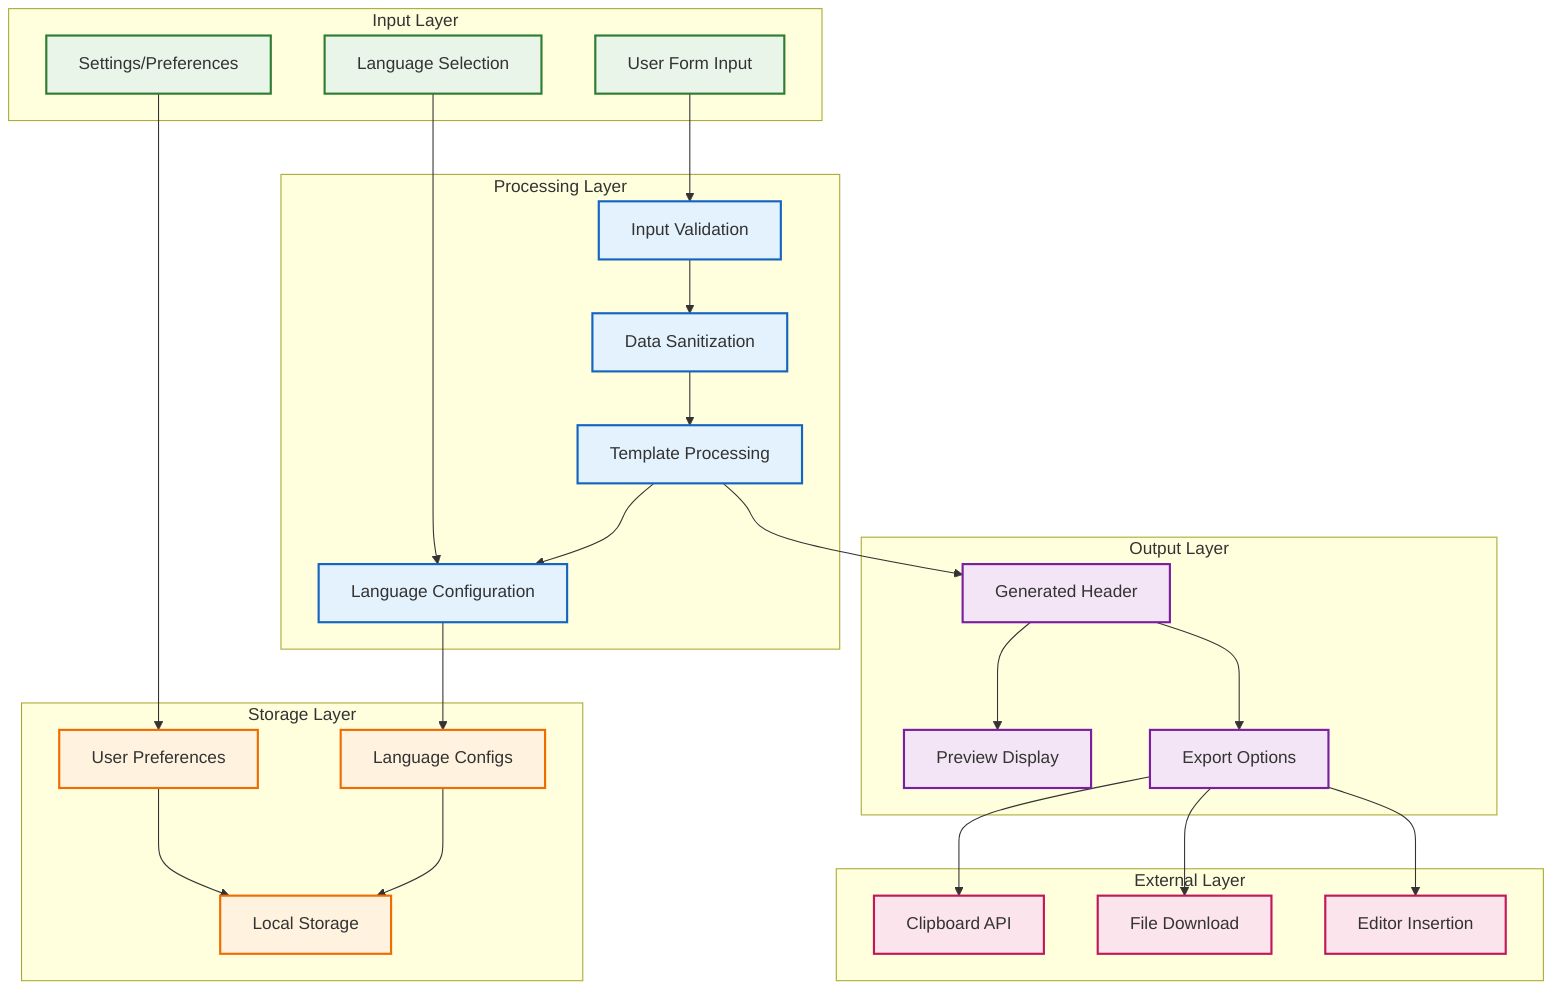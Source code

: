 graph TB
    subgraph "Input Layer"
        A[User Form Input]
        B[Settings/Preferences]
        C[Language Selection]
    end
    
    subgraph "Processing Layer"
        D[Input Validation]
        E[Data Sanitization]
        F[Template Processing]
        G[Language Configuration]
    end
    
    subgraph "Storage Layer"
        H[Local Storage]
        I[User Preferences]
        J[Language Configs]
    end
    
    subgraph "Output Layer"
        K[Generated Header]
        L[Preview Display]
        M[Export Options]
    end
    
    subgraph "External Layer"
        N[Clipboard API]
        O[File Download]
        P[Editor Insertion]
    end
    
    %% Data flow
    A --> D
    B --> I
    C --> G
    
    D --> E
    E --> F
    F --> G
    G --> J
    
    I --> H
    J --> H
    
    F --> K
    K --> L
    K --> M
    
    M --> N
    M --> O
    M --> P
    
    %% Styling
    classDef input fill:#e8f5e8,stroke:#2e7d32,stroke-width:2px
    classDef process fill:#e3f2fd,stroke:#1565c0,stroke-width:2px
    classDef storage fill:#fff3e0,stroke:#ef6c00,stroke-width:2px
    classDef output fill:#f3e5f5,stroke:#7b1fa2,stroke-width:2px
    classDef external fill:#fce4ec,stroke:#c2185b,stroke-width:2px
    
    class A,B,C input
    class D,E,F,G process
    class H,I,J storage
    class K,L,M output
    class N,O,P external